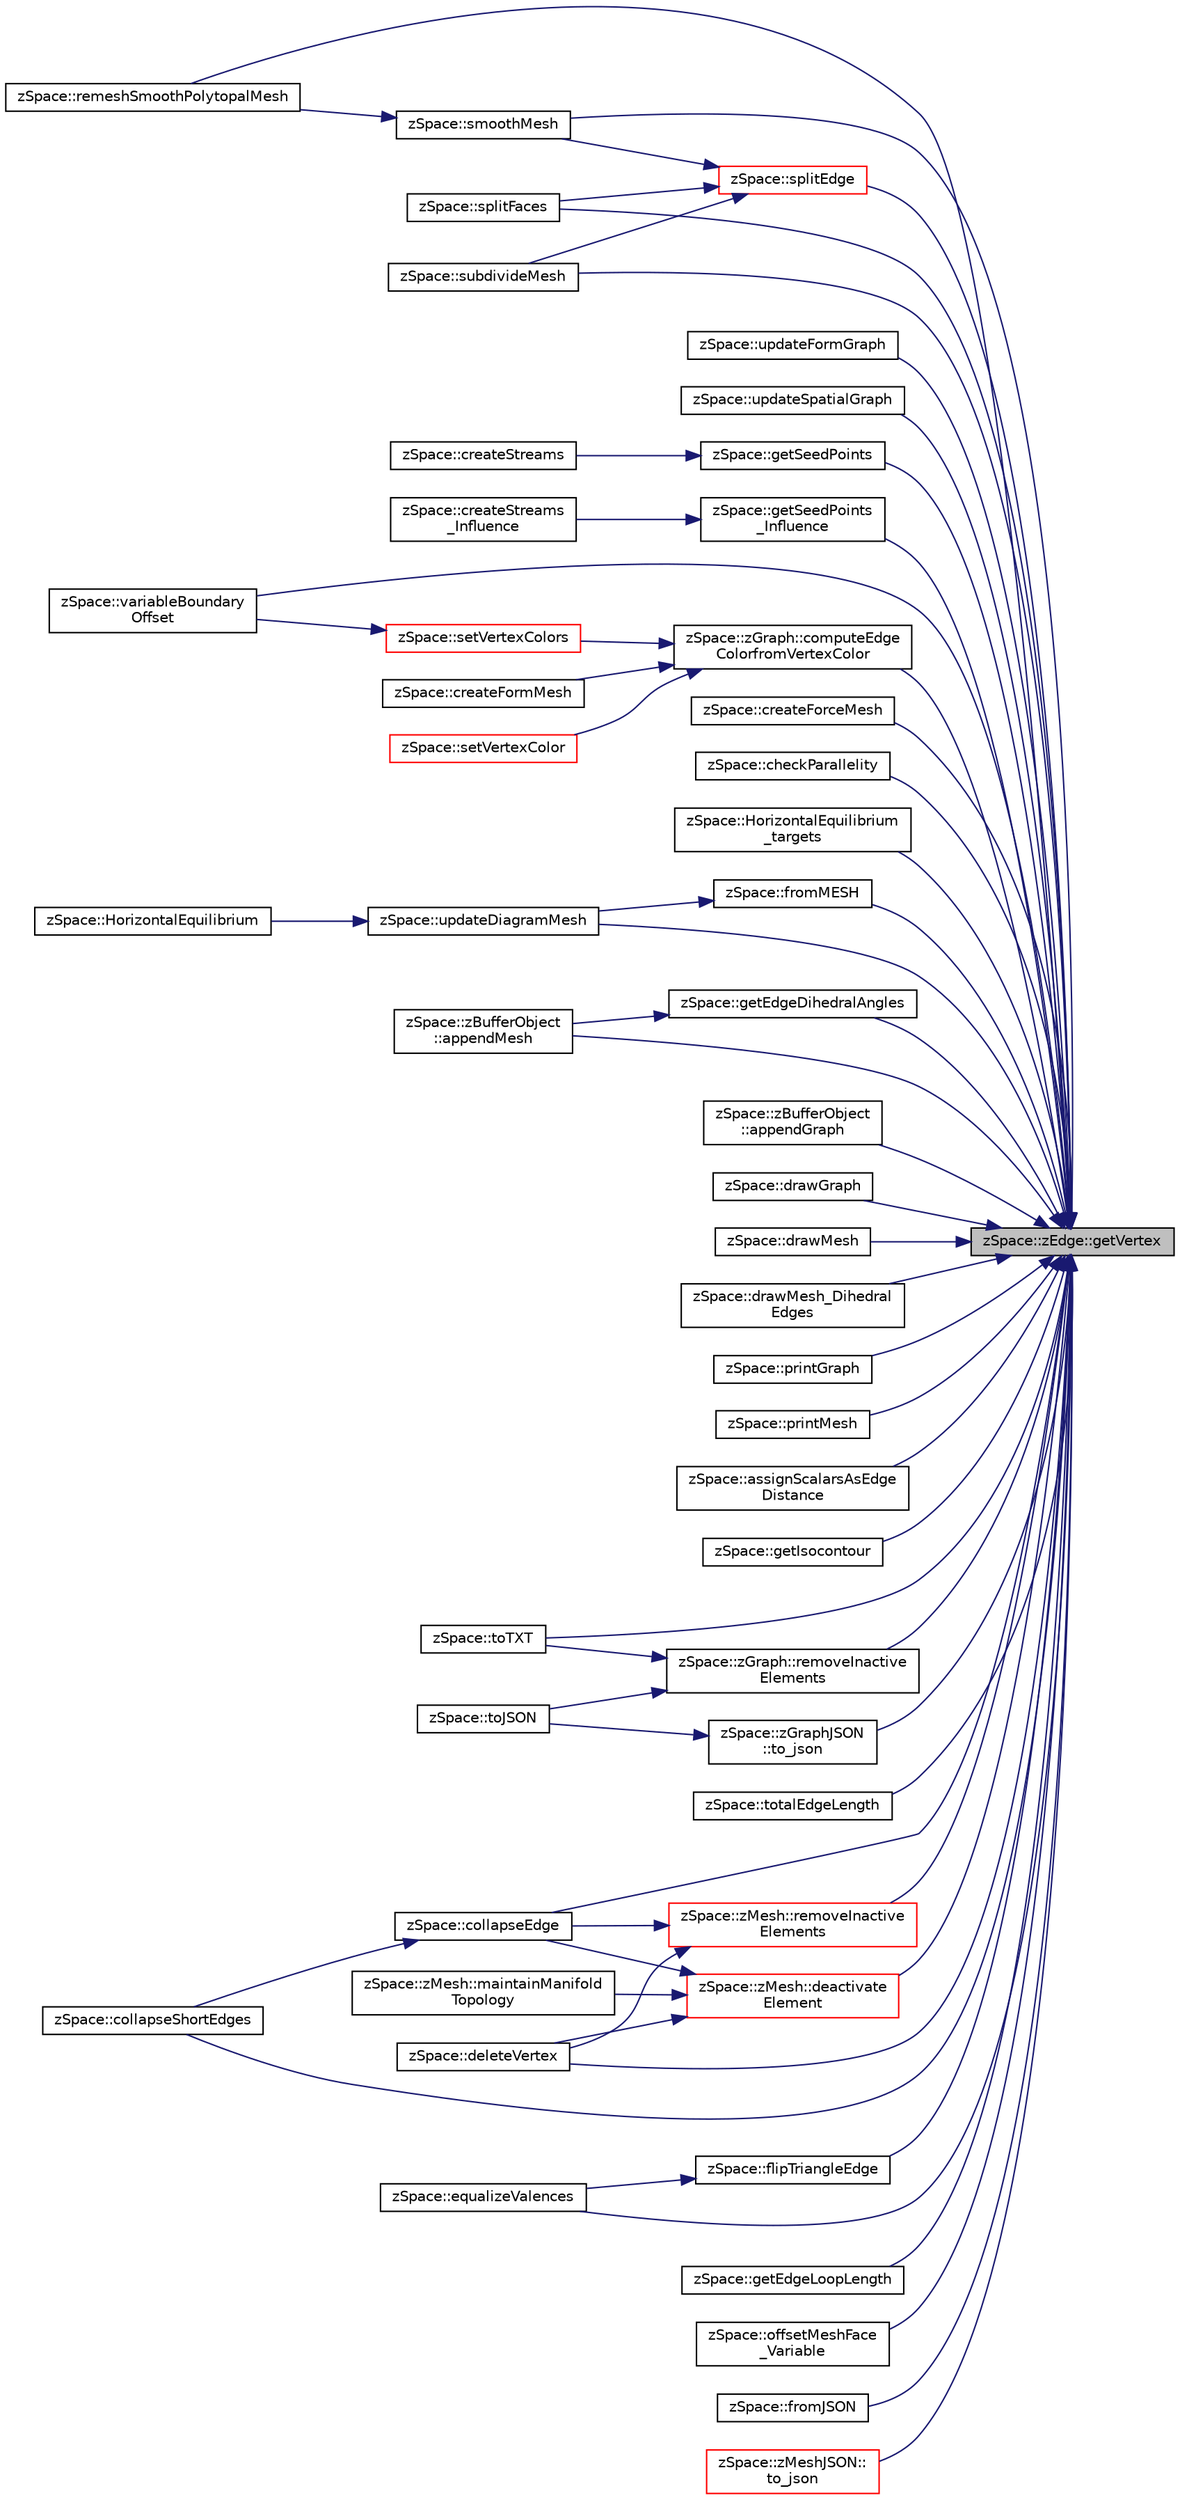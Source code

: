 digraph "zSpace::zEdge::getVertex"
{
 // LATEX_PDF_SIZE
  edge [fontname="Helvetica",fontsize="10",labelfontname="Helvetica",labelfontsize="10"];
  node [fontname="Helvetica",fontsize="10",shape=record];
  rankdir="RL";
  Node449 [label="zSpace::zEdge::getVertex",height=0.2,width=0.4,color="black", fillcolor="grey75", style="filled", fontcolor="black",tooltip="This method returns the vertex pointed to by the current zEdge."];
  Node449 -> Node450 [dir="back",color="midnightblue",fontsize="10",style="solid",fontname="Helvetica"];
  Node450 [label="zSpace::remeshSmoothPolytopalMesh",height=0.2,width=0.4,color="black", fillcolor="white", style="filled",URL="$group__z_polytopal.html#ga5dd7e372cf8287c0434778b2e58d41f1",tooltip="This method remeshes the smoothed polytopal mesh to have rulings in ony one direction."];
  Node449 -> Node451 [dir="back",color="midnightblue",fontsize="10",style="solid",fontname="Helvetica"];
  Node451 [label="zSpace::updateFormGraph",height=0.2,width=0.4,color="black", fillcolor="white", style="filled",URL="$group__z_polytopal.html#ga4e6850be5b5333e95b01d524d2a51d79",tooltip="This method updates the form diagram."];
  Node449 -> Node452 [dir="back",color="midnightblue",fontsize="10",style="solid",fontname="Helvetica"];
  Node452 [label="zSpace::updateSpatialGraph",height=0.2,width=0.4,color="black", fillcolor="white", style="filled",URL="$group__z_spatial_structure.html#ga1b949801964a52e7def70ec461cbd4d6",tooltip="This method updates the form diagram."];
  Node449 -> Node453 [dir="back",color="midnightblue",fontsize="10",style="solid",fontname="Helvetica"];
  Node453 [label="zSpace::getSeedPoints",height=0.2,width=0.4,color="black", fillcolor="white", style="filled",URL="$group__z_stream_lines2_d.html#ga0e134353ee94a16509a6a41f8aef3d69",tooltip="This method computes the seed points."];
  Node453 -> Node454 [dir="back",color="midnightblue",fontsize="10",style="solid",fontname="Helvetica"];
  Node454 [label="zSpace::createStreams",height=0.2,width=0.4,color="black", fillcolor="white", style="filled",URL="$group__z_stream_lines2_d.html#ga0021c3f38461af2249546285b2a40c03",tooltip="This method creates the stream lines and stores them as a graph."];
  Node449 -> Node455 [dir="back",color="midnightblue",fontsize="10",style="solid",fontname="Helvetica"];
  Node455 [label="zSpace::getSeedPoints\l_Influence",height=0.2,width=0.4,color="black", fillcolor="white", style="filled",URL="$group__z_stream_lines2_d.html#ga3560060cde4350899a0dc5dc6368df2a",tooltip="This method computes the seed points."];
  Node455 -> Node456 [dir="back",color="midnightblue",fontsize="10",style="solid",fontname="Helvetica"];
  Node456 [label="zSpace::createStreams\l_Influence",height=0.2,width=0.4,color="black", fillcolor="white", style="filled",URL="$group__z_stream_lines2_d.html#ga6cbceb22b0a8b3764486c381db97fc22",tooltip="This method creates the stream lines and stores them as a graph."];
  Node449 -> Node457 [dir="back",color="midnightblue",fontsize="10",style="solid",fontname="Helvetica"];
  Node457 [label="zSpace::variableBoundary\lOffset",height=0.2,width=0.4,color="black", fillcolor="white", style="filled",URL="$group__z_variable_extrude.html#ga9c135fd7362c20a7c6eba655e7abc418",tooltip="This method offsets the boundary faces of the input mesh based on vertex color. It uses only the red ..."];
  Node449 -> Node458 [dir="back",color="midnightblue",fontsize="10",style="solid",fontname="Helvetica"];
  Node458 [label="zSpace::createForceMesh",height=0.2,width=0.4,color="black", fillcolor="white", style="filled",URL="$group__z_vault___t_n_a.html#ga25c838cdc81a084a1fffacb95da267a3",tooltip="This method computes the force mesh based on the thrust netwrok analysis."];
  Node449 -> Node459 [dir="back",color="midnightblue",fontsize="10",style="solid",fontname="Helvetica"];
  Node459 [label="zSpace::checkParallelity",height=0.2,width=0.4,color="black", fillcolor="white", style="filled",URL="$group__z_vault___t_n_a.html#gac6feb95b39d4a9a1e184b1877a8cad26",tooltip="This method checks if the form mesh edges and corresponding force mesh edge are parallel."];
  Node449 -> Node460 [dir="back",color="midnightblue",fontsize="10",style="solid",fontname="Helvetica"];
  Node460 [label="zSpace::HorizontalEquilibrium\l_targets",height=0.2,width=0.4,color="black", fillcolor="white", style="filled",URL="$group__z_vault___t_n_a.html#ga996957da603ae17e1ba37e2a42840c3b",tooltip="This method computes the if the form mesh edges and corresponding force mesh edge are parallel."];
  Node449 -> Node461 [dir="back",color="midnightblue",fontsize="10",style="solid",fontname="Helvetica"];
  Node461 [label="zSpace::updateDiagramMesh",height=0.2,width=0.4,color="black", fillcolor="white", style="filled",URL="$group__z_vault___t_n_a.html#ga583e27b88e6c766745031b0cd19cad0b",tooltip="This method updates the input diagram - form / force mesh."];
  Node461 -> Node462 [dir="back",color="midnightblue",fontsize="10",style="solid",fontname="Helvetica"];
  Node462 [label="zSpace::HorizontalEquilibrium",height=0.2,width=0.4,color="black", fillcolor="white", style="filled",URL="$group__z_vault___t_n_a.html#ga5a8d4aa06aab83a8f1da53e3ddbde0a3",tooltip="This method computes the horizontal equilibrium of the form and force mesh."];
  Node449 -> Node463 [dir="back",color="midnightblue",fontsize="10",style="solid",fontname="Helvetica"];
  Node463 [label="zSpace::zBufferObject\l::appendMesh",height=0.2,width=0.4,color="black", fillcolor="white", style="filled",URL="$classz_space_1_1z_buffer_object.html#ac5e8e4b2d6a21dbf4e59ed55a8b8bc58",tooltip="This method appends zMesh to the buffer."];
  Node449 -> Node464 [dir="back",color="midnightblue",fontsize="10",style="solid",fontname="Helvetica"];
  Node464 [label="zSpace::zBufferObject\l::appendGraph",height=0.2,width=0.4,color="black", fillcolor="white", style="filled",URL="$classz_space_1_1z_buffer_object.html#a435dffa7c25389e962ea22c0278707ec",tooltip="This method appends zGraph to the buffer."];
  Node449 -> Node465 [dir="back",color="midnightblue",fontsize="10",style="solid",fontname="Helvetica"];
  Node465 [label="zSpace::drawGraph",height=0.2,width=0.4,color="black", fillcolor="white", style="filled",URL="$group__z_display_utilities.html#ga19e4aa1b12bc2b30484025feecb7554c",tooltip="This method displays the zGraph."];
  Node449 -> Node466 [dir="back",color="midnightblue",fontsize="10",style="solid",fontname="Helvetica"];
  Node466 [label="zSpace::drawMesh",height=0.2,width=0.4,color="black", fillcolor="white", style="filled",URL="$group__z_display_utilities.html#ga90f9bbfff5e1d7e80e48a0ceeba46508",tooltip="This method displays the zMesh."];
  Node449 -> Node467 [dir="back",color="midnightblue",fontsize="10",style="solid",fontname="Helvetica"];
  Node467 [label="zSpace::drawMesh_Dihedral\lEdges",height=0.2,width=0.4,color="black", fillcolor="white", style="filled",URL="$group__z_display_utilities.html#ga97fe00f10c314c725e8b314a87c12803",tooltip="This method displays the dihedral edges of a mesh above the input angle threshold."];
  Node449 -> Node468 [dir="back",color="midnightblue",fontsize="10",style="solid",fontname="Helvetica"];
  Node468 [label="zSpace::printGraph",height=0.2,width=0.4,color="black", fillcolor="white", style="filled",URL="$group__z_print_utilities.html#ga96cf7a290a07af957dbe1740993c721d",tooltip="This method prints graph data to the console."];
  Node449 -> Node469 [dir="back",color="midnightblue",fontsize="10",style="solid",fontname="Helvetica"];
  Node469 [label="zSpace::printMesh",height=0.2,width=0.4,color="black", fillcolor="white", style="filled",URL="$group__z_print_utilities.html#ga24820d178bfefb22bc7bf22a3945bb6f",tooltip="This method prints mesh data to the console."];
  Node449 -> Node470 [dir="back",color="midnightblue",fontsize="10",style="solid",fontname="Helvetica"];
  Node470 [label="zSpace::assignScalarsAsEdge\lDistance",height=0.2,width=0.4,color="black", fillcolor="white", style="filled",URL="$group__z_field2_d_utilities.html#ga9b9b7c2e08f35363c4e937cd3f8fccfb",tooltip="This method creates a edge distance Field from the input mesh."];
  Node449 -> Node471 [dir="back",color="midnightblue",fontsize="10",style="solid",fontname="Helvetica"];
  Node471 [label="zSpace::getIsocontour",height=0.2,width=0.4,color="black", fillcolor="white", style="filled",URL="$group__z_field2_d_utilities.html#ga6e47ed2966a60fe23fd026823eabac51",tooltip="This method creates a isocontour graph from the input field mesh at the given field threshold."];
  Node449 -> Node472 [dir="back",color="midnightblue",fontsize="10",style="solid",fontname="Helvetica"];
  Node472 [label="zSpace::zGraph::computeEdge\lColorfromVertexColor",height=0.2,width=0.4,color="black", fillcolor="white", style="filled",URL="$classz_space_1_1z_graph.html#a9d24b6ca7f58c16f1284671797267f21",tooltip="This method computes the Edge colors based on the vertex colors."];
  Node472 -> Node473 [dir="back",color="midnightblue",fontsize="10",style="solid",fontname="Helvetica"];
  Node473 [label="zSpace::createFormMesh",height=0.2,width=0.4,color="black", fillcolor="white", style="filled",URL="$group__z_vault___t_n_a.html#gaab05651bd4b24598fd5c7b786a0e771e",tooltip="This method computes the form mesh based on the thrust netwrok analysis."];
  Node472 -> Node474 [dir="back",color="midnightblue",fontsize="10",style="solid",fontname="Helvetica"];
  Node474 [label="zSpace::setVertexColor",height=0.2,width=0.4,color="red", fillcolor="white", style="filled",URL="$group__z_graph_utilities.html#ga4f9c543da91c5080307477a7a400ee01",tooltip="This method sets vertex color of all the vertices to the input color."];
  Node472 -> Node485 [dir="back",color="midnightblue",fontsize="10",style="solid",fontname="Helvetica"];
  Node485 [label="zSpace::setVertexColors",height=0.2,width=0.4,color="red", fillcolor="white", style="filled",URL="$group__z_graph_utilities.html#ga38cf9f6374db02e2f273b07d31c73dfb",tooltip="This method sets vertex color of all the vertices with the input color contatiner."];
  Node485 -> Node457 [dir="back",color="midnightblue",fontsize="10",style="solid",fontname="Helvetica"];
  Node449 -> Node487 [dir="back",color="midnightblue",fontsize="10",style="solid",fontname="Helvetica"];
  Node487 [label="zSpace::zGraph::removeInactive\lElements",height=0.2,width=0.4,color="black", fillcolor="white", style="filled",URL="$classz_space_1_1z_graph.html#afdd947e992fda2487ef6a5a3487d9e6b",tooltip="This method removes inactive elements from the array connected with the input type."];
  Node487 -> Node488 [dir="back",color="midnightblue",fontsize="10",style="solid",fontname="Helvetica"];
  Node488 [label="zSpace::toTXT",height=0.2,width=0.4,color="black", fillcolor="white", style="filled",URL="$group__z_i_o___graph.html#ga6578d361dabd565a48e2093a80e6f8b6",tooltip="This method exports zGraph to a TXT file format."];
  Node487 -> Node489 [dir="back",color="midnightblue",fontsize="10",style="solid",fontname="Helvetica"];
  Node489 [label="zSpace::toJSON",height=0.2,width=0.4,color="black", fillcolor="white", style="filled",URL="$group__z_i_o___graph.html#gac49cfef1063731952f6decc21775c747",tooltip="This method exports zGraph to a JSON file format using JSON Modern Library."];
  Node449 -> Node490 [dir="back",color="midnightblue",fontsize="10",style="solid",fontname="Helvetica"];
  Node490 [label="zSpace::totalEdgeLength",height=0.2,width=0.4,color="black", fillcolor="white", style="filled",URL="$group__z_graph_utilities.html#ga35460aaad2c88df17da9be878dcc72f4",tooltip="This method returns the total edge length of the graph."];
  Node449 -> Node491 [dir="back",color="midnightblue",fontsize="10",style="solid",fontname="Helvetica"];
  Node491 [label="zSpace::zMesh::deactivate\lElement",height=0.2,width=0.4,color="red", fillcolor="white", style="filled",URL="$classz_space_1_1z_mesh.html#aea35829fdb54f511f93cef10c85da66c",tooltip="This method deactivates the input elements from the array connected with the input type."];
  Node491 -> Node492 [dir="back",color="midnightblue",fontsize="10",style="solid",fontname="Helvetica"];
  Node492 [label="zSpace::zMesh::maintainManifold\lTopology",height=0.2,width=0.4,color="black", fillcolor="white", style="filled",URL="$classz_space_1_1z_mesh.html#ae66609043bee62d706443ac5dc47304f",tooltip="This method cleans up the mesh to maintain manifolod topology."];
  Node491 -> Node493 [dir="back",color="midnightblue",fontsize="10",style="solid",fontname="Helvetica"];
  Node493 [label="zSpace::deleteVertex",height=0.2,width=0.4,color="black", fillcolor="white", style="filled",URL="$group__z_mesh_modifiers.html#ga20644ac4933b8ae055b0eb47a9df8420",tooltip="This method deletes the mesh vertex given by the input vertex index."];
  Node491 -> Node495 [dir="back",color="midnightblue",fontsize="10",style="solid",fontname="Helvetica"];
  Node495 [label="zSpace::collapseEdge",height=0.2,width=0.4,color="black", fillcolor="white", style="filled",URL="$group__z_mesh_modifiers.html#ga77533a4e95924fa8c030ba013eef1ec6",tooltip="This method collapses an edge into a vertex."];
  Node495 -> Node496 [dir="back",color="midnightblue",fontsize="10",style="solid",fontname="Helvetica"];
  Node496 [label="zSpace::collapseShortEdges",height=0.2,width=0.4,color="black", fillcolor="white", style="filled",URL="$group__z_mesh_modifiers.html#ga14350e97740cec4f835125fb286fc071",tooltip="This method collapses an edge shorter than the given minimum edge length value if the collapsing does..."];
  Node449 -> Node497 [dir="back",color="midnightblue",fontsize="10",style="solid",fontname="Helvetica"];
  Node497 [label="zSpace::zMesh::removeInactive\lElements",height=0.2,width=0.4,color="red", fillcolor="white", style="filled",URL="$classz_space_1_1z_mesh.html#ab21d59eecb169921b427a7e766d47aa5",tooltip="This method removes inactive elements from the array connected with the input type."];
  Node497 -> Node493 [dir="back",color="midnightblue",fontsize="10",style="solid",fontname="Helvetica"];
  Node497 -> Node495 [dir="back",color="midnightblue",fontsize="10",style="solid",fontname="Helvetica"];
  Node449 -> Node493 [dir="back",color="midnightblue",fontsize="10",style="solid",fontname="Helvetica"];
  Node449 -> Node495 [dir="back",color="midnightblue",fontsize="10",style="solid",fontname="Helvetica"];
  Node449 -> Node500 [dir="back",color="midnightblue",fontsize="10",style="solid",fontname="Helvetica"];
  Node500 [label="zSpace::splitEdge",height=0.2,width=0.4,color="red", fillcolor="white", style="filled",URL="$group__z_mesh_modifiers.html#gae7cb2380ed0e9717421bf19db5817cd6",tooltip="This method splits an edge and inserts a vertex along the edge at the input factor."];
  Node500 -> Node501 [dir="back",color="midnightblue",fontsize="10",style="solid",fontname="Helvetica"];
  Node501 [label="zSpace::splitFaces",height=0.2,width=0.4,color="black", fillcolor="white", style="filled",URL="$group__z_mesh_modifiers.html#gaeda022d590a10b38c94e75bc0e278d80",tooltip="This method splits a set of edges and faces of a mesh in a continuous manner."];
  Node500 -> Node502 [dir="back",color="midnightblue",fontsize="10",style="solid",fontname="Helvetica"];
  Node502 [label="zSpace::subdivideMesh",height=0.2,width=0.4,color="black", fillcolor="white", style="filled",URL="$group__z_mesh_modifiers.html#ga8c3af5dd0f40d6f82fd23ceead47dc64",tooltip="This method subdivides all the faces and edges of the mesh."];
  Node500 -> Node503 [dir="back",color="midnightblue",fontsize="10",style="solid",fontname="Helvetica"];
  Node503 [label="zSpace::smoothMesh",height=0.2,width=0.4,color="black", fillcolor="white", style="filled",URL="$group__z_mesh_modifiers.html#ga41f9be96453c21ac7b33b2991c284775",tooltip="This method applies Catmull-Clark subdivision to the mesh."];
  Node503 -> Node450 [dir="back",color="midnightblue",fontsize="10",style="solid",fontname="Helvetica"];
  Node449 -> Node505 [dir="back",color="midnightblue",fontsize="10",style="solid",fontname="Helvetica"];
  Node505 [label="zSpace::flipTriangleEdge",height=0.2,width=0.4,color="black", fillcolor="white", style="filled",URL="$group__z_mesh_modifiers.html#ga23b04bfa34f16159cbc2b1c5e1116f39",tooltip="This method flips the edge shared bettwen two rainglua faces."];
  Node505 -> Node506 [dir="back",color="midnightblue",fontsize="10",style="solid",fontname="Helvetica"];
  Node506 [label="zSpace::equalizeValences",height=0.2,width=0.4,color="black", fillcolor="white", style="filled",URL="$group__z_mesh_modifiers.html#ga50d27f458f57c4f90fa9242b05ded2d2",tooltip="This method equalizes the vertex valences by flipping edges of the input triangulated mesh...."];
  Node449 -> Node501 [dir="back",color="midnightblue",fontsize="10",style="solid",fontname="Helvetica"];
  Node449 -> Node502 [dir="back",color="midnightblue",fontsize="10",style="solid",fontname="Helvetica"];
  Node449 -> Node503 [dir="back",color="midnightblue",fontsize="10",style="solid",fontname="Helvetica"];
  Node449 -> Node496 [dir="back",color="midnightblue",fontsize="10",style="solid",fontname="Helvetica"];
  Node449 -> Node506 [dir="back",color="midnightblue",fontsize="10",style="solid",fontname="Helvetica"];
  Node449 -> Node507 [dir="back",color="midnightblue",fontsize="10",style="solid",fontname="Helvetica"];
  Node507 [label="zSpace::getEdgeDihedralAngles",height=0.2,width=0.4,color="black", fillcolor="white", style="filled",URL="$group__z_mesh_utilities.html#gaf531920d8d86c1c508bec8c71d5d9954",tooltip="This method computes the dihedral angle per edge of zMesh."];
  Node507 -> Node463 [dir="back",color="midnightblue",fontsize="10",style="solid",fontname="Helvetica"];
  Node449 -> Node508 [dir="back",color="midnightblue",fontsize="10",style="solid",fontname="Helvetica"];
  Node508 [label="zSpace::getEdgeLoopLength",height=0.2,width=0.4,color="black", fillcolor="white", style="filled",URL="$group__z_mesh_utilities.html#gab72b7e4a3c80733252896a6813c131e9",tooltip="This method computes the edge length of the edge loop starting at the input edge of zMesh."];
  Node449 -> Node509 [dir="back",color="midnightblue",fontsize="10",style="solid",fontname="Helvetica"];
  Node509 [label="zSpace::offsetMeshFace\l_Variable",height=0.2,width=0.4,color="black", fillcolor="white", style="filled",URL="$group__z_mesh_utilities.html#ga2d1e96823d5ddafb0c578999217416f5",tooltip="This method returns the vartiable offset positions of a polygon of the input mesh."];
  Node449 -> Node510 [dir="back",color="midnightblue",fontsize="10",style="solid",fontname="Helvetica"];
  Node510 [label="zSpace::fromJSON",height=0.2,width=0.4,color="black", fillcolor="white", style="filled",URL="$group__z_i_o___mesh.html#gad2f07c6da97272b61502c6fab57d83b0",tooltip="This method imports zMesh from a JSON file format using JSON Modern Library."];
  Node449 -> Node511 [dir="back",color="midnightblue",fontsize="10",style="solid",fontname="Helvetica"];
  Node511 [label="zSpace::fromMESH",height=0.2,width=0.4,color="black", fillcolor="white", style="filled",URL="$group__z_i_o___graph.html#gaf0c07f18c8822ecfe7fc06304527d209",tooltip="This method creates zGraph from a input zMesh."];
  Node511 -> Node461 [dir="back",color="midnightblue",fontsize="10",style="solid",fontname="Helvetica"];
  Node449 -> Node488 [dir="back",color="midnightblue",fontsize="10",style="solid",fontname="Helvetica"];
  Node449 -> Node512 [dir="back",color="midnightblue",fontsize="10",style="solid",fontname="Helvetica"];
  Node512 [label="zSpace::zMeshJSON::\lto_json",height=0.2,width=0.4,color="red", fillcolor="white", style="filled",URL="$classz_space_1_1z_mesh_j_s_o_n.html#a2f9c901ed11d790ecec40f3ca6ea4a17",tooltip="This method creates the JSON file from the input zMesh using JSON Modern Library."];
  Node449 -> Node513 [dir="back",color="midnightblue",fontsize="10",style="solid",fontname="Helvetica"];
  Node513 [label="zSpace::zGraphJSON\l::to_json",height=0.2,width=0.4,color="black", fillcolor="white", style="filled",URL="$classz_space_1_1z_graph_j_s_o_n.html#a0325de934ba660bfda600cd91beafc6c",tooltip="This method creates the JSON file from the input zGraph using JSON Modern Library."];
  Node513 -> Node489 [dir="back",color="midnightblue",fontsize="10",style="solid",fontname="Helvetica"];
}
